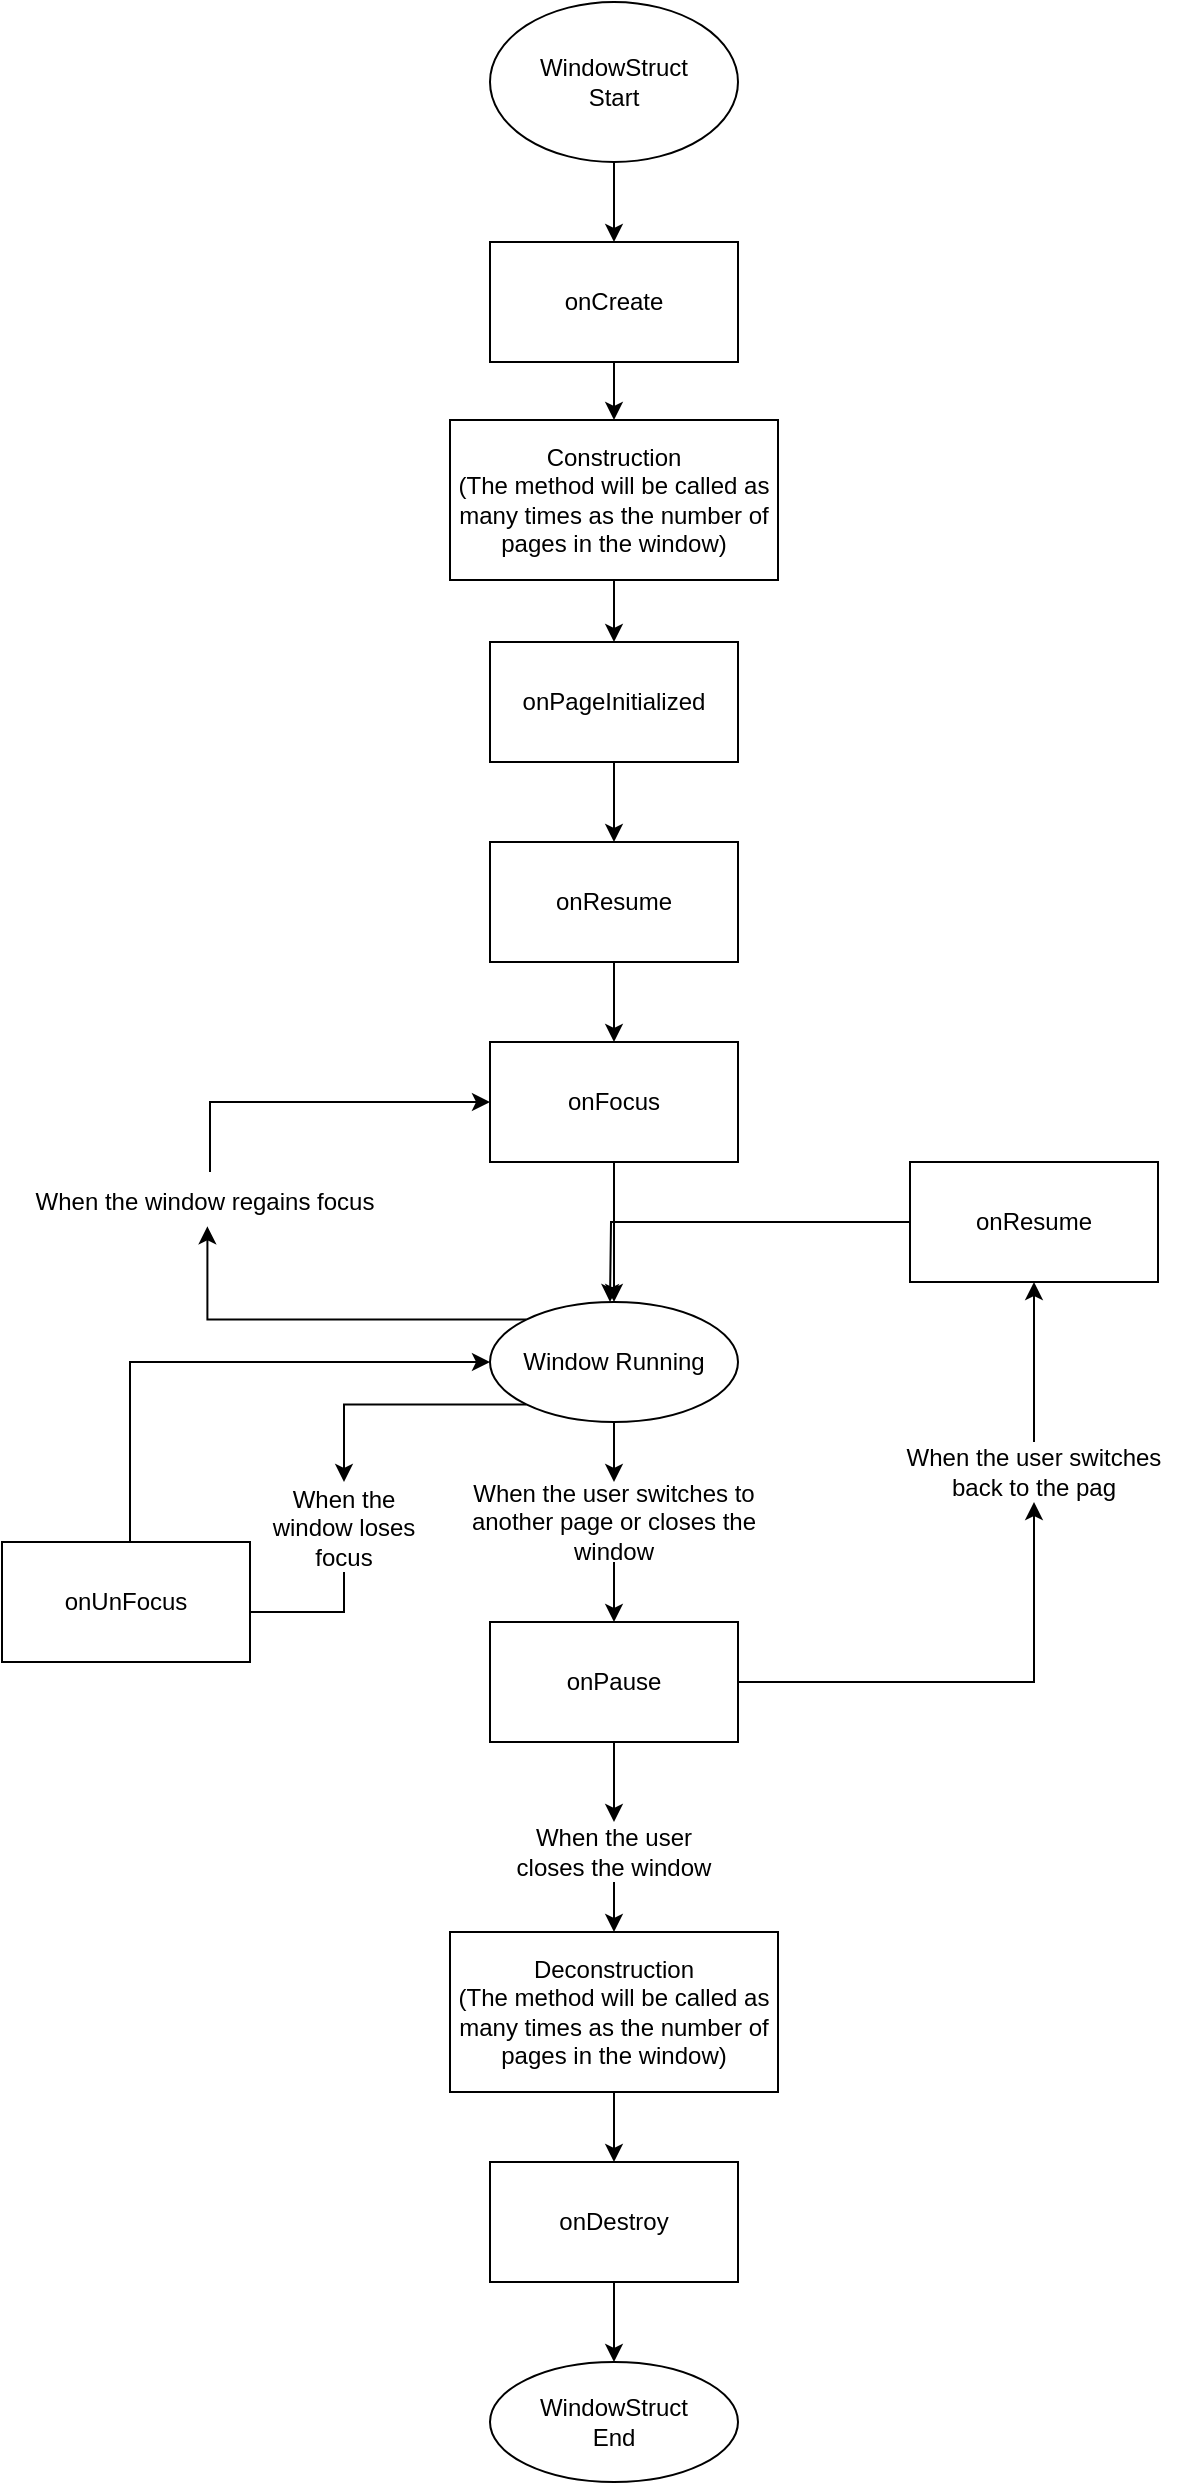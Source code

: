 <mxfile version="20.8.10" type="device"><diagram id="vlnszxw4udNjjiIk3B5S" name="第1頁"><mxGraphModel dx="2483" dy="1874" grid="1" gridSize="10" guides="1" tooltips="1" connect="1" arrows="1" fold="1" page="1" pageScale="1" pageWidth="827" pageHeight="1169" math="0" shadow="0"><root><mxCell id="0"/><mxCell id="1" parent="0"/><mxCell id="LfhQGxkoZQk34lV546XF-3" value="" style="edgeStyle=orthogonalEdgeStyle;rounded=0;orthogonalLoop=1;jettySize=auto;html=1;" parent="1" source="LfhQGxkoZQk34lV546XF-1" target="LfhQGxkoZQk34lV546XF-2" edge="1"><mxGeometry relative="1" as="geometry"/></mxCell><mxCell id="LfhQGxkoZQk34lV546XF-1" value="WindowStruct&lt;br&gt;Start" style="ellipse;whiteSpace=wrap;html=1;" parent="1" vertex="1"><mxGeometry x="368" width="124" height="80" as="geometry"/></mxCell><mxCell id="LfhQGxkoZQk34lV546XF-5" value="" style="edgeStyle=orthogonalEdgeStyle;rounded=0;orthogonalLoop=1;jettySize=auto;html=1;" parent="1" source="LfhQGxkoZQk34lV546XF-2" target="LfhQGxkoZQk34lV546XF-4" edge="1"><mxGeometry relative="1" as="geometry"/></mxCell><mxCell id="LfhQGxkoZQk34lV546XF-2" value="onCreate" style="whiteSpace=wrap;html=1;" parent="1" vertex="1"><mxGeometry x="368" y="120" width="124" height="60" as="geometry"/></mxCell><mxCell id="LfhQGxkoZQk34lV546XF-7" value="" style="edgeStyle=orthogonalEdgeStyle;rounded=0;orthogonalLoop=1;jettySize=auto;html=1;" parent="1" source="LfhQGxkoZQk34lV546XF-4" target="LfhQGxkoZQk34lV546XF-6" edge="1"><mxGeometry relative="1" as="geometry"/></mxCell><mxCell id="LfhQGxkoZQk34lV546XF-4" value="Construction&lt;br&gt;(The method will be called as many times as the number of pages in the window)" style="whiteSpace=wrap;html=1;" parent="1" vertex="1"><mxGeometry x="348" y="209" width="164" height="80" as="geometry"/></mxCell><mxCell id="LfhQGxkoZQk34lV546XF-11" value="" style="edgeStyle=orthogonalEdgeStyle;rounded=0;orthogonalLoop=1;jettySize=auto;html=1;" parent="1" source="LfhQGxkoZQk34lV546XF-6" target="LfhQGxkoZQk34lV546XF-10" edge="1"><mxGeometry relative="1" as="geometry"/></mxCell><mxCell id="LfhQGxkoZQk34lV546XF-6" value="onPageInitialized" style="whiteSpace=wrap;html=1;" parent="1" vertex="1"><mxGeometry x="368" y="320" width="124" height="60" as="geometry"/></mxCell><mxCell id="LfhQGxkoZQk34lV546XF-50" value="" style="edgeStyle=orthogonalEdgeStyle;rounded=0;orthogonalLoop=1;jettySize=auto;html=1;" parent="1" source="LfhQGxkoZQk34lV546XF-10" target="LfhQGxkoZQk34lV546XF-49" edge="1"><mxGeometry relative="1" as="geometry"/></mxCell><mxCell id="LfhQGxkoZQk34lV546XF-10" value="onResume" style="whiteSpace=wrap;html=1;" parent="1" vertex="1"><mxGeometry x="368" y="420" width="124" height="60" as="geometry"/></mxCell><mxCell id="LfhQGxkoZQk34lV546XF-40" value="" style="edgeStyle=orthogonalEdgeStyle;rounded=0;orthogonalLoop=1;jettySize=auto;html=1;" parent="1" source="LfhQGxkoZQk34lV546XF-12" target="LfhQGxkoZQk34lV546XF-38" edge="1"><mxGeometry relative="1" as="geometry"/></mxCell><mxCell id="6Hd1Qs68QGgjbI2-4bm1-6" style="edgeStyle=orthogonalEdgeStyle;rounded=0;orthogonalLoop=1;jettySize=auto;html=1;exitX=0;exitY=1;exitDx=0;exitDy=0;entryX=0.5;entryY=0;entryDx=0;entryDy=0;" parent="1" source="LfhQGxkoZQk34lV546XF-12" target="LfhQGxkoZQk34lV546XF-54" edge="1"><mxGeometry relative="1" as="geometry"/></mxCell><mxCell id="6Hd1Qs68QGgjbI2-4bm1-8" style="edgeStyle=orthogonalEdgeStyle;rounded=0;orthogonalLoop=1;jettySize=auto;html=1;exitX=0;exitY=0;exitDx=0;exitDy=0;entryX=0.509;entryY=0.906;entryDx=0;entryDy=0;entryPerimeter=0;" parent="1" source="LfhQGxkoZQk34lV546XF-12" target="LfhQGxkoZQk34lV546XF-59" edge="1"><mxGeometry relative="1" as="geometry"/></mxCell><mxCell id="LfhQGxkoZQk34lV546XF-12" value="Window Running" style="ellipse;whiteSpace=wrap;html=1;" parent="1" vertex="1"><mxGeometry x="368" y="650" width="124" height="60" as="geometry"/></mxCell><mxCell id="LfhQGxkoZQk34lV546XF-43" value="" style="edgeStyle=orthogonalEdgeStyle;rounded=0;orthogonalLoop=1;jettySize=auto;html=1;" parent="1" source="LfhQGxkoZQk34lV546XF-14" target="LfhQGxkoZQk34lV546XF-42" edge="1"><mxGeometry relative="1" as="geometry"/></mxCell><mxCell id="LfhQGxkoZQk34lV546XF-47" value="" style="edgeStyle=orthogonalEdgeStyle;rounded=0;orthogonalLoop=1;jettySize=auto;html=1;" parent="1" source="LfhQGxkoZQk34lV546XF-14" target="LfhQGxkoZQk34lV546XF-46" edge="1"><mxGeometry relative="1" as="geometry"/></mxCell><mxCell id="LfhQGxkoZQk34lV546XF-14" value="onPause" style="whiteSpace=wrap;html=1;" parent="1" vertex="1"><mxGeometry x="368" y="810" width="124" height="60" as="geometry"/></mxCell><mxCell id="LfhQGxkoZQk34lV546XF-19" value="" style="edgeStyle=orthogonalEdgeStyle;rounded=0;orthogonalLoop=1;jettySize=auto;html=1;" parent="1" source="LfhQGxkoZQk34lV546XF-16" target="LfhQGxkoZQk34lV546XF-18" edge="1"><mxGeometry relative="1" as="geometry"/></mxCell><mxCell id="LfhQGxkoZQk34lV546XF-16" value="Deconstruction&lt;br&gt;(The method will be called as many times as the number of pages in the window)" style="whiteSpace=wrap;html=1;" parent="1" vertex="1"><mxGeometry x="348" y="965" width="164" height="80" as="geometry"/></mxCell><mxCell id="LfhQGxkoZQk34lV546XF-37" value="" style="edgeStyle=orthogonalEdgeStyle;rounded=0;orthogonalLoop=1;jettySize=auto;html=1;" parent="1" source="LfhQGxkoZQk34lV546XF-18" target="LfhQGxkoZQk34lV546XF-36" edge="1"><mxGeometry relative="1" as="geometry"/></mxCell><mxCell id="LfhQGxkoZQk34lV546XF-18" value="onDestroy" style="whiteSpace=wrap;html=1;" parent="1" vertex="1"><mxGeometry x="368" y="1080" width="124" height="60" as="geometry"/></mxCell><mxCell id="LfhQGxkoZQk34lV546XF-36" value="&lt;span&gt;WindowStruct&lt;br&gt;&lt;/span&gt;End" style="ellipse;whiteSpace=wrap;html=1;" parent="1" vertex="1"><mxGeometry x="368" y="1180" width="124" height="60" as="geometry"/></mxCell><mxCell id="LfhQGxkoZQk34lV546XF-41" value="" style="edgeStyle=orthogonalEdgeStyle;rounded=0;orthogonalLoop=1;jettySize=auto;html=1;" parent="1" source="LfhQGxkoZQk34lV546XF-38" target="LfhQGxkoZQk34lV546XF-14" edge="1"><mxGeometry relative="1" as="geometry"/></mxCell><mxCell id="LfhQGxkoZQk34lV546XF-38" value="When the user switches to another page or closes the window" style="text;html=1;strokeColor=none;fillColor=none;align=center;verticalAlign=middle;whiteSpace=wrap;rounded=0;" parent="1" vertex="1"><mxGeometry x="348" y="740" width="164" height="40" as="geometry"/></mxCell><mxCell id="LfhQGxkoZQk34lV546XF-64" value="" style="edgeStyle=orthogonalEdgeStyle;rounded=0;orthogonalLoop=1;jettySize=auto;html=1;" parent="1" source="LfhQGxkoZQk34lV546XF-42" target="LfhQGxkoZQk34lV546XF-63" edge="1"><mxGeometry relative="1" as="geometry"/></mxCell><mxCell id="LfhQGxkoZQk34lV546XF-42" value="When the user switches back to the pag" style="text;html=1;strokeColor=none;fillColor=none;align=center;verticalAlign=middle;whiteSpace=wrap;rounded=0;" parent="1" vertex="1"><mxGeometry x="568" y="720" width="144" height="30" as="geometry"/></mxCell><mxCell id="LfhQGxkoZQk34lV546XF-48" style="edgeStyle=orthogonalEdgeStyle;rounded=0;orthogonalLoop=1;jettySize=auto;html=1;exitX=0.5;exitY=1;exitDx=0;exitDy=0;entryX=0.5;entryY=0;entryDx=0;entryDy=0;" parent="1" source="LfhQGxkoZQk34lV546XF-46" target="LfhQGxkoZQk34lV546XF-16" edge="1"><mxGeometry relative="1" as="geometry"/></mxCell><mxCell id="LfhQGxkoZQk34lV546XF-46" value="When the user closes the window" style="text;html=1;strokeColor=none;fillColor=none;align=center;verticalAlign=middle;whiteSpace=wrap;rounded=0;" parent="1" vertex="1"><mxGeometry x="378" y="910" width="104" height="30" as="geometry"/></mxCell><mxCell id="LfhQGxkoZQk34lV546XF-51" style="edgeStyle=orthogonalEdgeStyle;rounded=0;orthogonalLoop=1;jettySize=auto;html=1;exitX=0.5;exitY=1;exitDx=0;exitDy=0;entryX=0.5;entryY=0;entryDx=0;entryDy=0;" parent="1" source="LfhQGxkoZQk34lV546XF-49" target="LfhQGxkoZQk34lV546XF-12" edge="1"><mxGeometry relative="1" as="geometry"/></mxCell><mxCell id="LfhQGxkoZQk34lV546XF-49" value="onFocus" style="whiteSpace=wrap;html=1;" parent="1" vertex="1"><mxGeometry x="368" y="520" width="124" height="60" as="geometry"/></mxCell><mxCell id="6Hd1Qs68QGgjbI2-4bm1-5" style="edgeStyle=orthogonalEdgeStyle;rounded=0;orthogonalLoop=1;jettySize=auto;html=1;exitX=0.5;exitY=1;exitDx=0;exitDy=0;entryX=1;entryY=0.5;entryDx=0;entryDy=0;" parent="1" source="LfhQGxkoZQk34lV546XF-54" target="LfhQGxkoZQk34lV546XF-57" edge="1"><mxGeometry relative="1" as="geometry"/></mxCell><mxCell id="LfhQGxkoZQk34lV546XF-54" value="When the window loses focus" style="text;html=1;strokeColor=none;fillColor=none;align=center;verticalAlign=middle;whiteSpace=wrap;rounded=0;" parent="1" vertex="1"><mxGeometry x="248" y="740" width="94" height="45" as="geometry"/></mxCell><mxCell id="6Hd1Qs68QGgjbI2-4bm1-7" style="edgeStyle=orthogonalEdgeStyle;rounded=0;orthogonalLoop=1;jettySize=auto;html=1;entryX=0;entryY=0.5;entryDx=0;entryDy=0;" parent="1" source="LfhQGxkoZQk34lV546XF-57" target="LfhQGxkoZQk34lV546XF-12" edge="1"><mxGeometry relative="1" as="geometry"><Array as="points"><mxPoint x="188" y="680"/></Array></mxGeometry></mxCell><mxCell id="LfhQGxkoZQk34lV546XF-57" value="onUnFocus" style="whiteSpace=wrap;html=1;" parent="1" vertex="1"><mxGeometry x="124" y="770" width="124" height="60" as="geometry"/></mxCell><mxCell id="LfhQGxkoZQk34lV546XF-62" style="edgeStyle=orthogonalEdgeStyle;rounded=0;orthogonalLoop=1;jettySize=auto;html=1;entryX=0;entryY=0.5;entryDx=0;entryDy=0;" parent="1" source="LfhQGxkoZQk34lV546XF-59" target="LfhQGxkoZQk34lV546XF-49" edge="1"><mxGeometry relative="1" as="geometry"><Array as="points"><mxPoint x="228" y="550"/></Array></mxGeometry></mxCell><mxCell id="LfhQGxkoZQk34lV546XF-59" value="When the window regains focus" style="text;html=1;align=center;verticalAlign=middle;resizable=0;points=[];autosize=1;strokeColor=none;fillColor=none;" parent="1" vertex="1"><mxGeometry x="130" y="585" width="190" height="30" as="geometry"/></mxCell><mxCell id="LfhQGxkoZQk34lV546XF-65" style="edgeStyle=orthogonalEdgeStyle;rounded=0;orthogonalLoop=1;jettySize=auto;html=1;" parent="1" source="LfhQGxkoZQk34lV546XF-63" edge="1"><mxGeometry relative="1" as="geometry"><mxPoint x="428" y="650" as="targetPoint"/></mxGeometry></mxCell><mxCell id="LfhQGxkoZQk34lV546XF-63" value="&lt;span&gt;onResume&lt;/span&gt;" style="whiteSpace=wrap;html=1;" parent="1" vertex="1"><mxGeometry x="578" y="580" width="124" height="60" as="geometry"/></mxCell></root></mxGraphModel></diagram></mxfile>